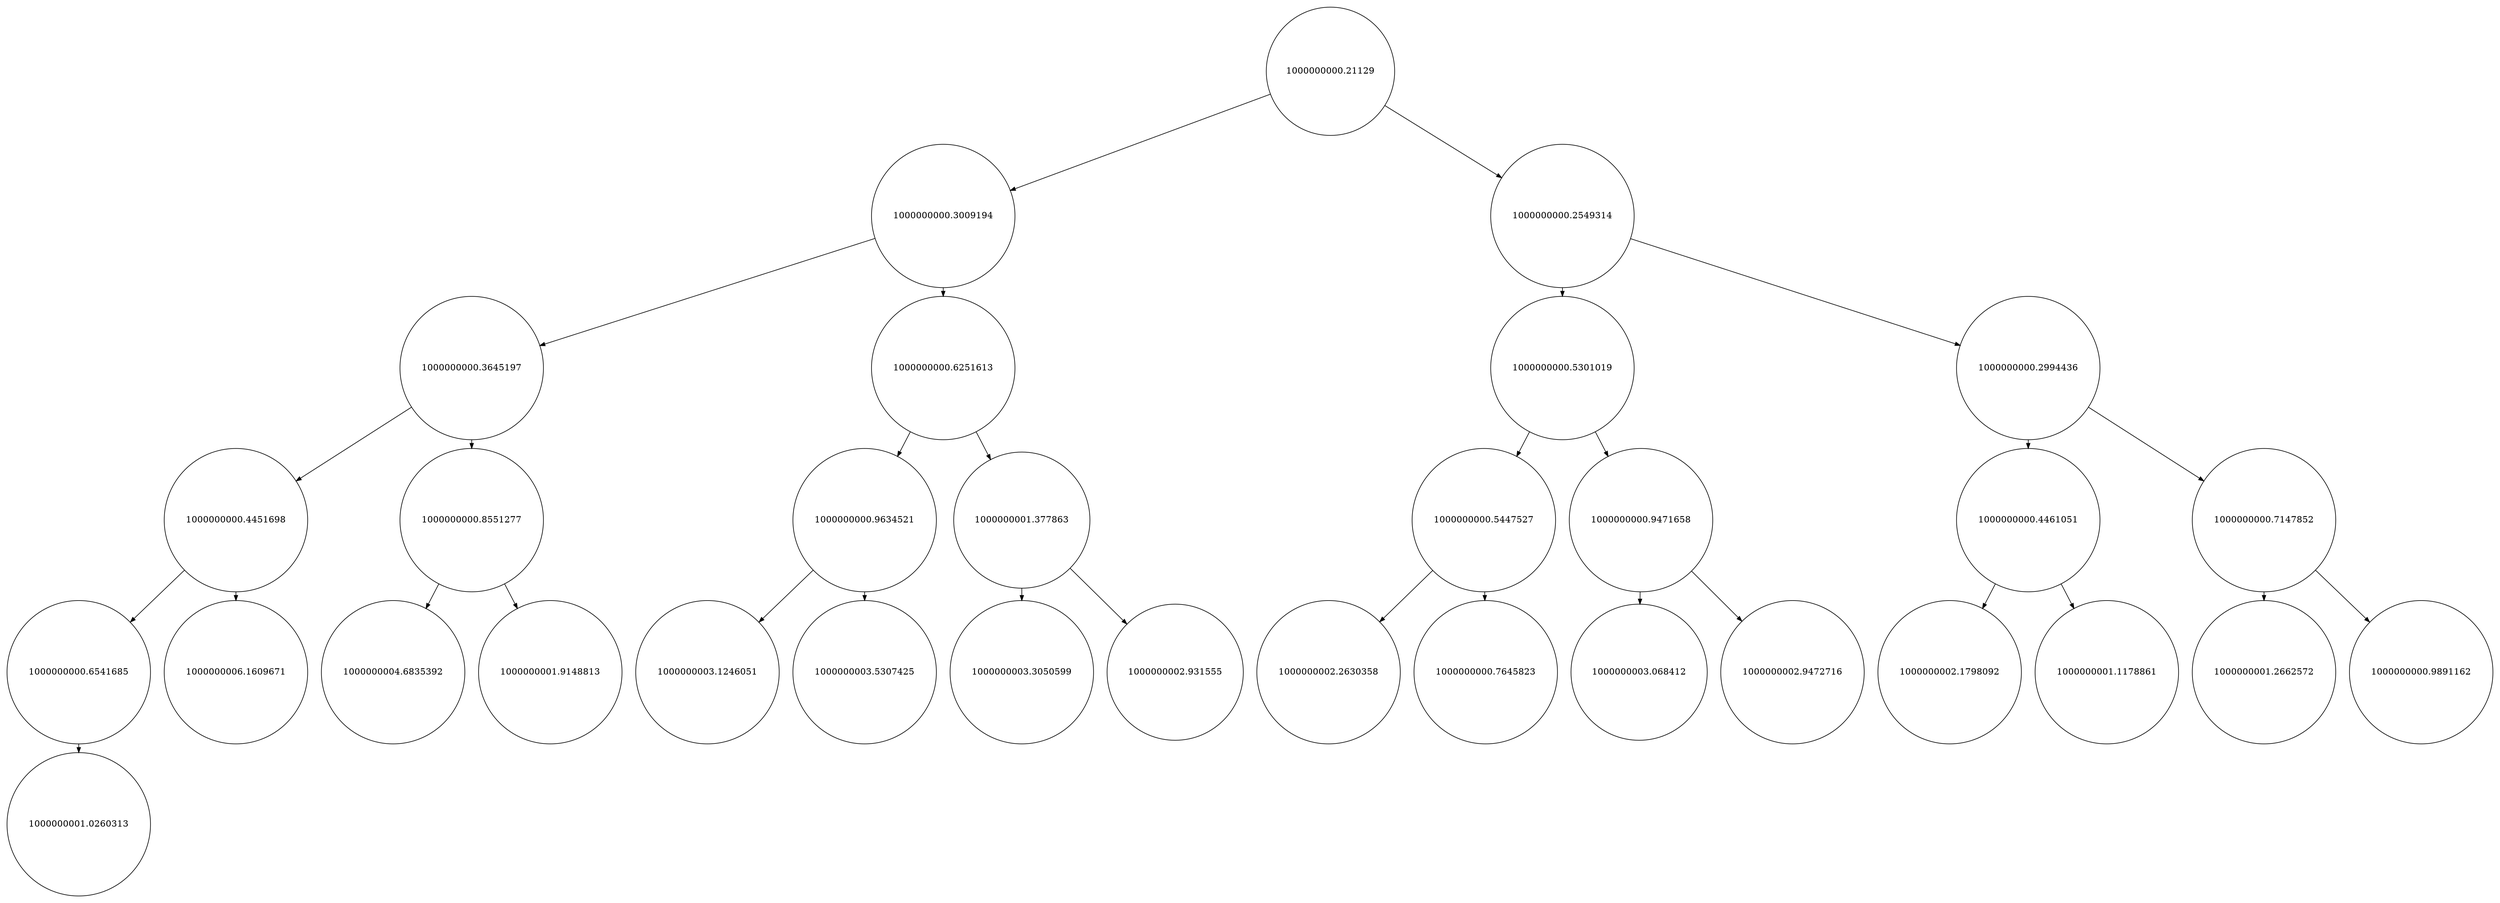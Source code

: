 
    digraph G {
    nodesep=0.3;
    ranksep=0.2;
    margin=0.1;
    node [shape=circle];
    edge [arrowsize=0.8];
    1 -> 2[side=left];
1 -> 3;
2 -> 4[side=left];
2 -> 5;
3 -> 6[side=left];
3 -> 7;
4 -> 8[side=left];
4 -> 9;
5 -> 10[side=left];
5 -> 11;
6 -> 12[side=left];
6 -> 13;
7 -> 14[side=left];
7 -> 15;
8 -> 16[side=left];
8 -> 17;
9 -> 18[side=left];
9 -> 19;
10 -> 20[side=left];
10 -> 21;
11 -> 22[side=left];
11 -> 23;
12 -> 24[side=left];
12 -> 25;
13 -> 26[side=left];
13 -> 27;
14 -> 28[side=left];
14 -> 29;
15 -> 30[side=left];
15 -> 31;
16 -> 32[side=left];
1[label="1000000000.21129"]
2[label="1000000000.3009194"]
3[label="1000000000.2549314"]
4[label="1000000000.3645197"]
5[label="1000000000.6251613"]
6[label="1000000000.5301019"]
7[label="1000000000.2994436"]
8[label="1000000000.4451698"]
9[label="1000000000.8551277"]
10[label="1000000000.9634521"]
11[label="1000000001.377863"]
12[label="1000000000.5447527"]
13[label="1000000000.9471658"]
14[label="1000000000.4461051"]
15[label="1000000000.7147852"]
16[label="1000000000.6541685"]
17[label="1000000006.1609671"]
18[label="1000000004.6835392"]
19[label="1000000001.9148813"]
20[label="1000000003.1246051"]
21[label="1000000003.5307425"]
22[label="1000000003.3050599"]
23[label="1000000002.931555"]
24[label="1000000002.2630358"]
25[label="1000000000.7645823"]
26[label="1000000003.068412"]
27[label="1000000002.9472716"]
28[label="1000000002.1798092"]
29[label="1000000001.1178861"]
30[label="1000000001.2662572"]
31[label="1000000000.9891162"]
32[label="1000000001.0260313"]}